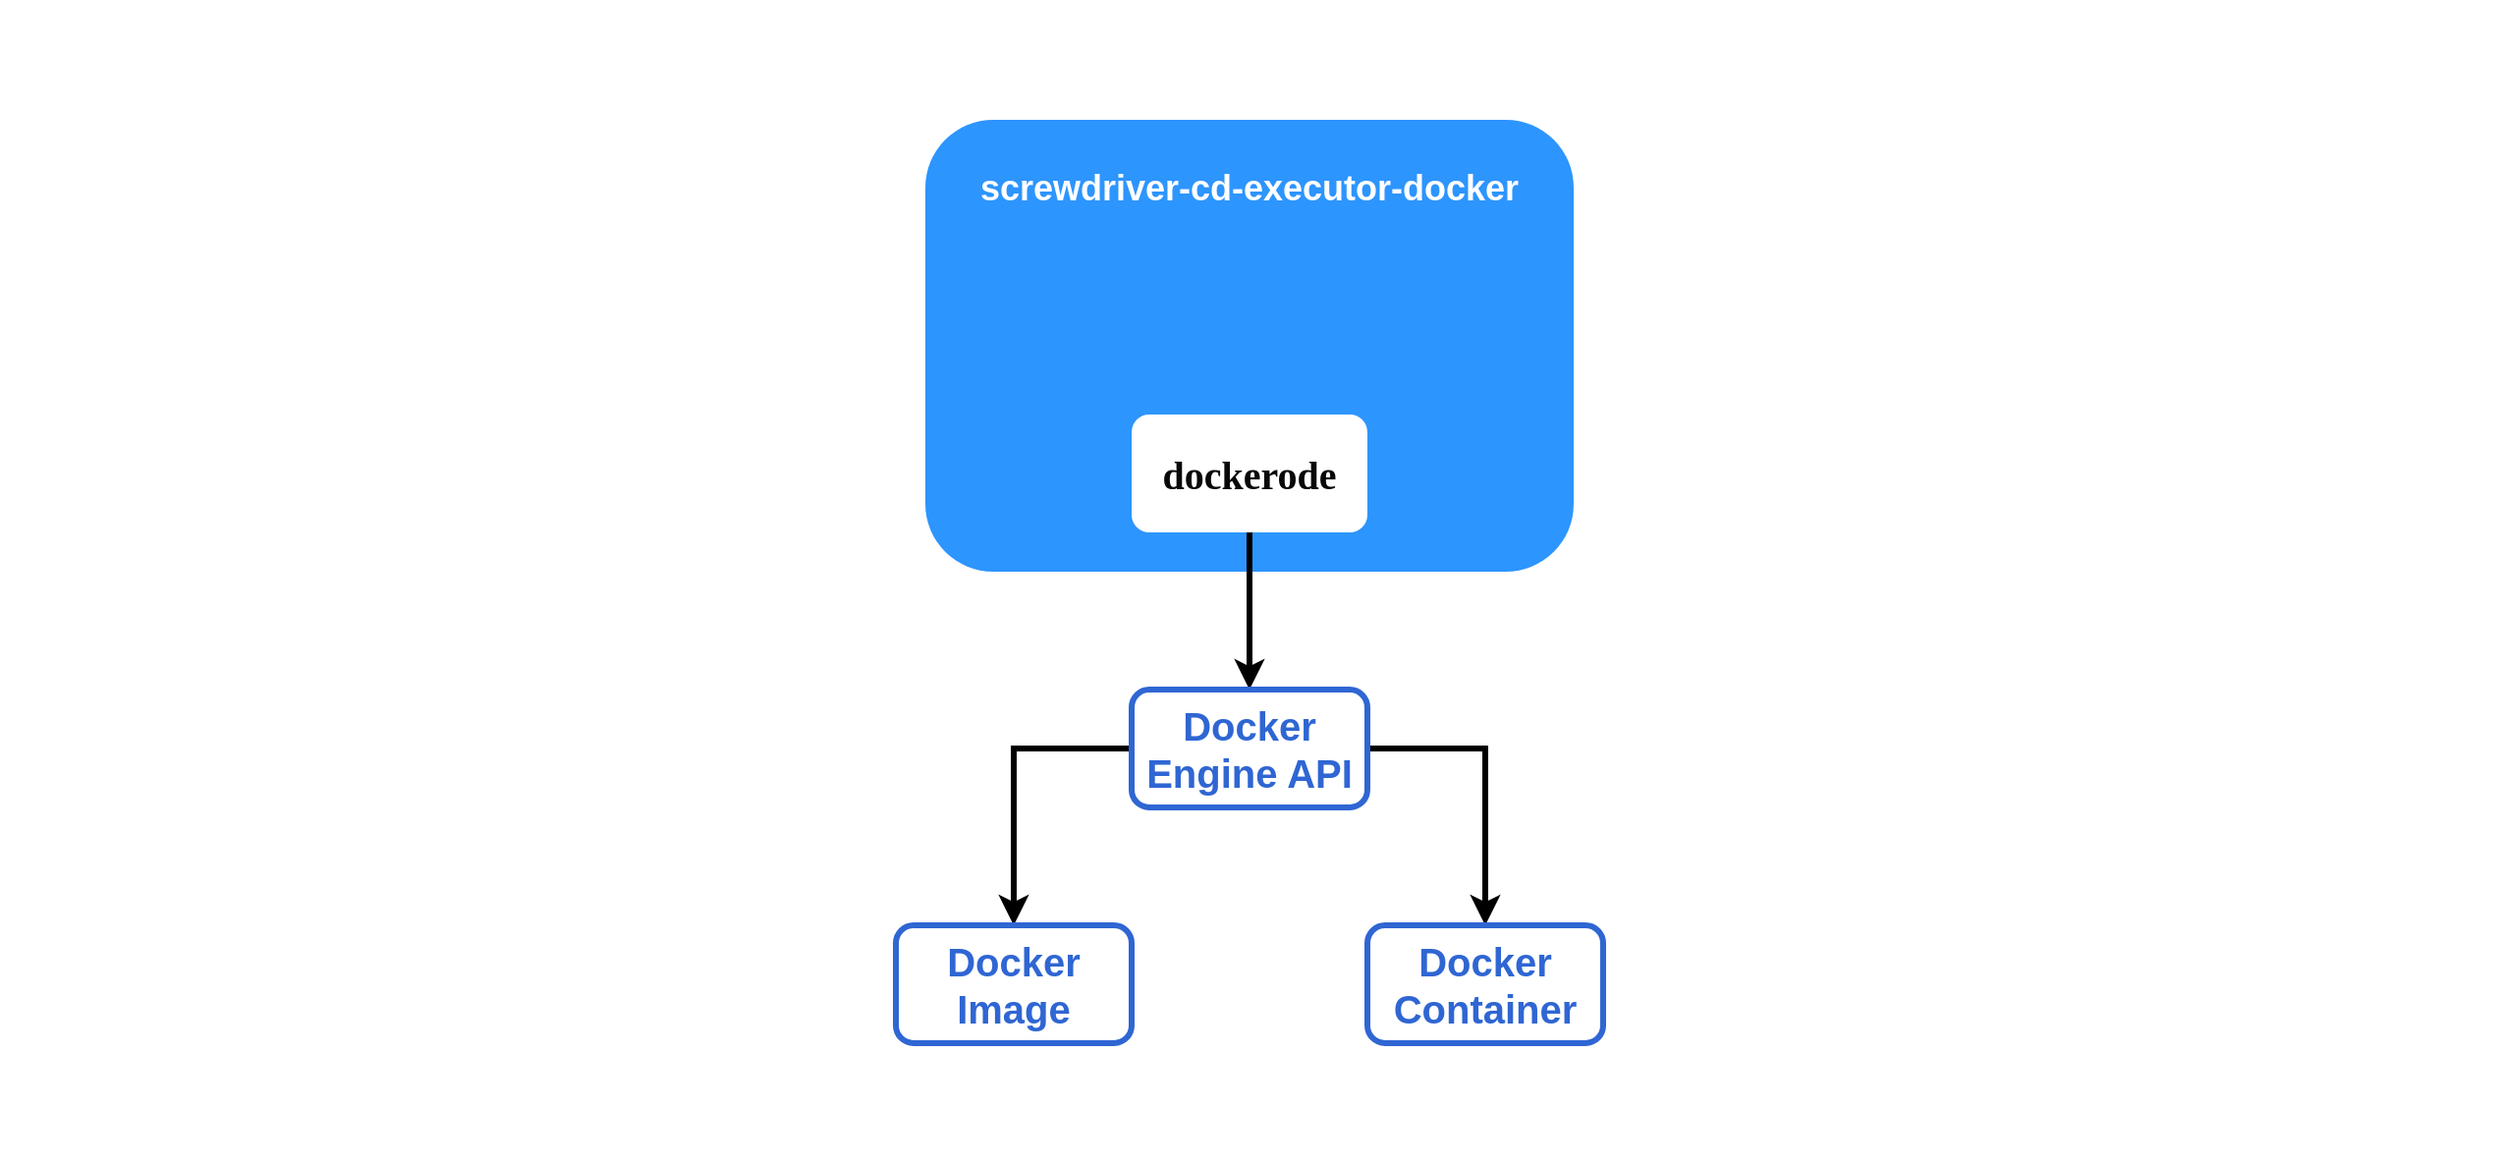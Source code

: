<mxfile version="22.1.17" type="device">
  <diagram name="Page-1" id="GQYDrpgdHATJGK8JRFHD">
    <mxGraphModel dx="2156" dy="826" grid="1" gridSize="10" guides="1" tooltips="1" connect="1" arrows="1" fold="1" page="1" pageScale="1" pageWidth="850" pageHeight="1100" math="0" shadow="0">
      <root>
        <mxCell id="0" />
        <mxCell id="1" parent="0" />
        <mxCell id="GtgKhi_hyU50XKmWqBF1-2" value="" style="rounded=1;whiteSpace=wrap;html=1;fillColor=none;strokeColor=#FFFFFF;" vertex="1" parent="1">
          <mxGeometry x="-210" y="40" width="1270" height="590" as="geometry" />
        </mxCell>
        <mxCell id="Mu5ReMU_I4Biwvlbo8aD-1" value="" style="rounded=1;whiteSpace=wrap;html=1;strokeColor=none;fillColor=#2D95FE;" parent="1" vertex="1">
          <mxGeometry x="260" y="100" width="330" height="230" as="geometry" />
        </mxCell>
        <mxCell id="Mu5ReMU_I4Biwvlbo8aD-5" style="edgeStyle=orthogonalEdgeStyle;rounded=0;orthogonalLoop=1;jettySize=auto;html=1;exitX=0.5;exitY=1;exitDx=0;exitDy=0;entryX=0.5;entryY=0;entryDx=0;entryDy=0;strokeWidth=3;" parent="1" source="Mu5ReMU_I4Biwvlbo8aD-2" target="Mu5ReMU_I4Biwvlbo8aD-4" edge="1">
          <mxGeometry relative="1" as="geometry" />
        </mxCell>
        <mxCell id="Mu5ReMU_I4Biwvlbo8aD-2" value="&lt;div style=&quot;background-color: rgb(255, 255, 255); color: rgb(8, 8, 8);&quot;&gt;&lt;font size=&quot;1&quot; style=&quot;&quot; face=&quot;Ubuntu&quot;&gt;&lt;b style=&quot;font-size: 20px;&quot;&gt;dockerode&lt;/b&gt;&lt;/font&gt;&lt;/div&gt;" style="rounded=1;whiteSpace=wrap;html=1;strokeColor=none;" parent="1" vertex="1">
          <mxGeometry x="365" y="250" width="120" height="60" as="geometry" />
        </mxCell>
        <mxCell id="Mu5ReMU_I4Biwvlbo8aD-3" value="&lt;font size=&quot;1&quot; color=&quot;#ffffff&quot;&gt;&lt;b style=&quot;font-size: 18px;&quot;&gt;screwdriver-cd-executor-docker&lt;/b&gt;&lt;/font&gt;" style="text;html=1;strokeColor=none;fillColor=none;align=center;verticalAlign=middle;whiteSpace=wrap;rounded=0;" parent="1" vertex="1">
          <mxGeometry x="260" y="120" width="330" height="30" as="geometry" />
        </mxCell>
        <mxCell id="Mu5ReMU_I4Biwvlbo8aD-8" style="edgeStyle=orthogonalEdgeStyle;rounded=0;orthogonalLoop=1;jettySize=auto;html=1;exitX=0;exitY=0.5;exitDx=0;exitDy=0;strokeWidth=3;" parent="1" source="Mu5ReMU_I4Biwvlbo8aD-4" target="Mu5ReMU_I4Biwvlbo8aD-6" edge="1">
          <mxGeometry relative="1" as="geometry" />
        </mxCell>
        <mxCell id="Mu5ReMU_I4Biwvlbo8aD-9" style="edgeStyle=orthogonalEdgeStyle;rounded=0;orthogonalLoop=1;jettySize=auto;html=1;exitX=1;exitY=0.5;exitDx=0;exitDy=0;strokeWidth=3;" parent="1" source="Mu5ReMU_I4Biwvlbo8aD-4" target="Mu5ReMU_I4Biwvlbo8aD-7" edge="1">
          <mxGeometry relative="1" as="geometry" />
        </mxCell>
        <mxCell id="Mu5ReMU_I4Biwvlbo8aD-4" value="&lt;font size=&quot;1&quot; color=&quot;#2f66d3&quot;&gt;&lt;b style=&quot;font-size: 20px;&quot;&gt;Docker Engine API&lt;/b&gt;&lt;/font&gt;" style="rounded=1;whiteSpace=wrap;html=1;fillColor=none;strokeColor=#2F66D3;strokeWidth=3;" parent="1" vertex="1">
          <mxGeometry x="365" y="390" width="120" height="60" as="geometry" />
        </mxCell>
        <mxCell id="Mu5ReMU_I4Biwvlbo8aD-6" value="&lt;font size=&quot;1&quot; color=&quot;#2f66d3&quot;&gt;&lt;b style=&quot;font-size: 20px;&quot;&gt;Docker&lt;br&gt;Image&lt;br&gt;&lt;/b&gt;&lt;/font&gt;" style="rounded=1;whiteSpace=wrap;html=1;fillColor=none;strokeColor=#2F66D3;strokeWidth=3;" parent="1" vertex="1">
          <mxGeometry x="245" y="510" width="120" height="60" as="geometry" />
        </mxCell>
        <mxCell id="Mu5ReMU_I4Biwvlbo8aD-7" value="&lt;font size=&quot;1&quot; color=&quot;#2f66d3&quot;&gt;&lt;b style=&quot;font-size: 20px;&quot;&gt;Docker&lt;br&gt;Container&lt;br&gt;&lt;/b&gt;&lt;/font&gt;" style="rounded=1;whiteSpace=wrap;html=1;fillColor=none;strokeColor=#2F66D3;strokeWidth=3;" parent="1" vertex="1">
          <mxGeometry x="485" y="510" width="120" height="60" as="geometry" />
        </mxCell>
      </root>
    </mxGraphModel>
  </diagram>
</mxfile>
